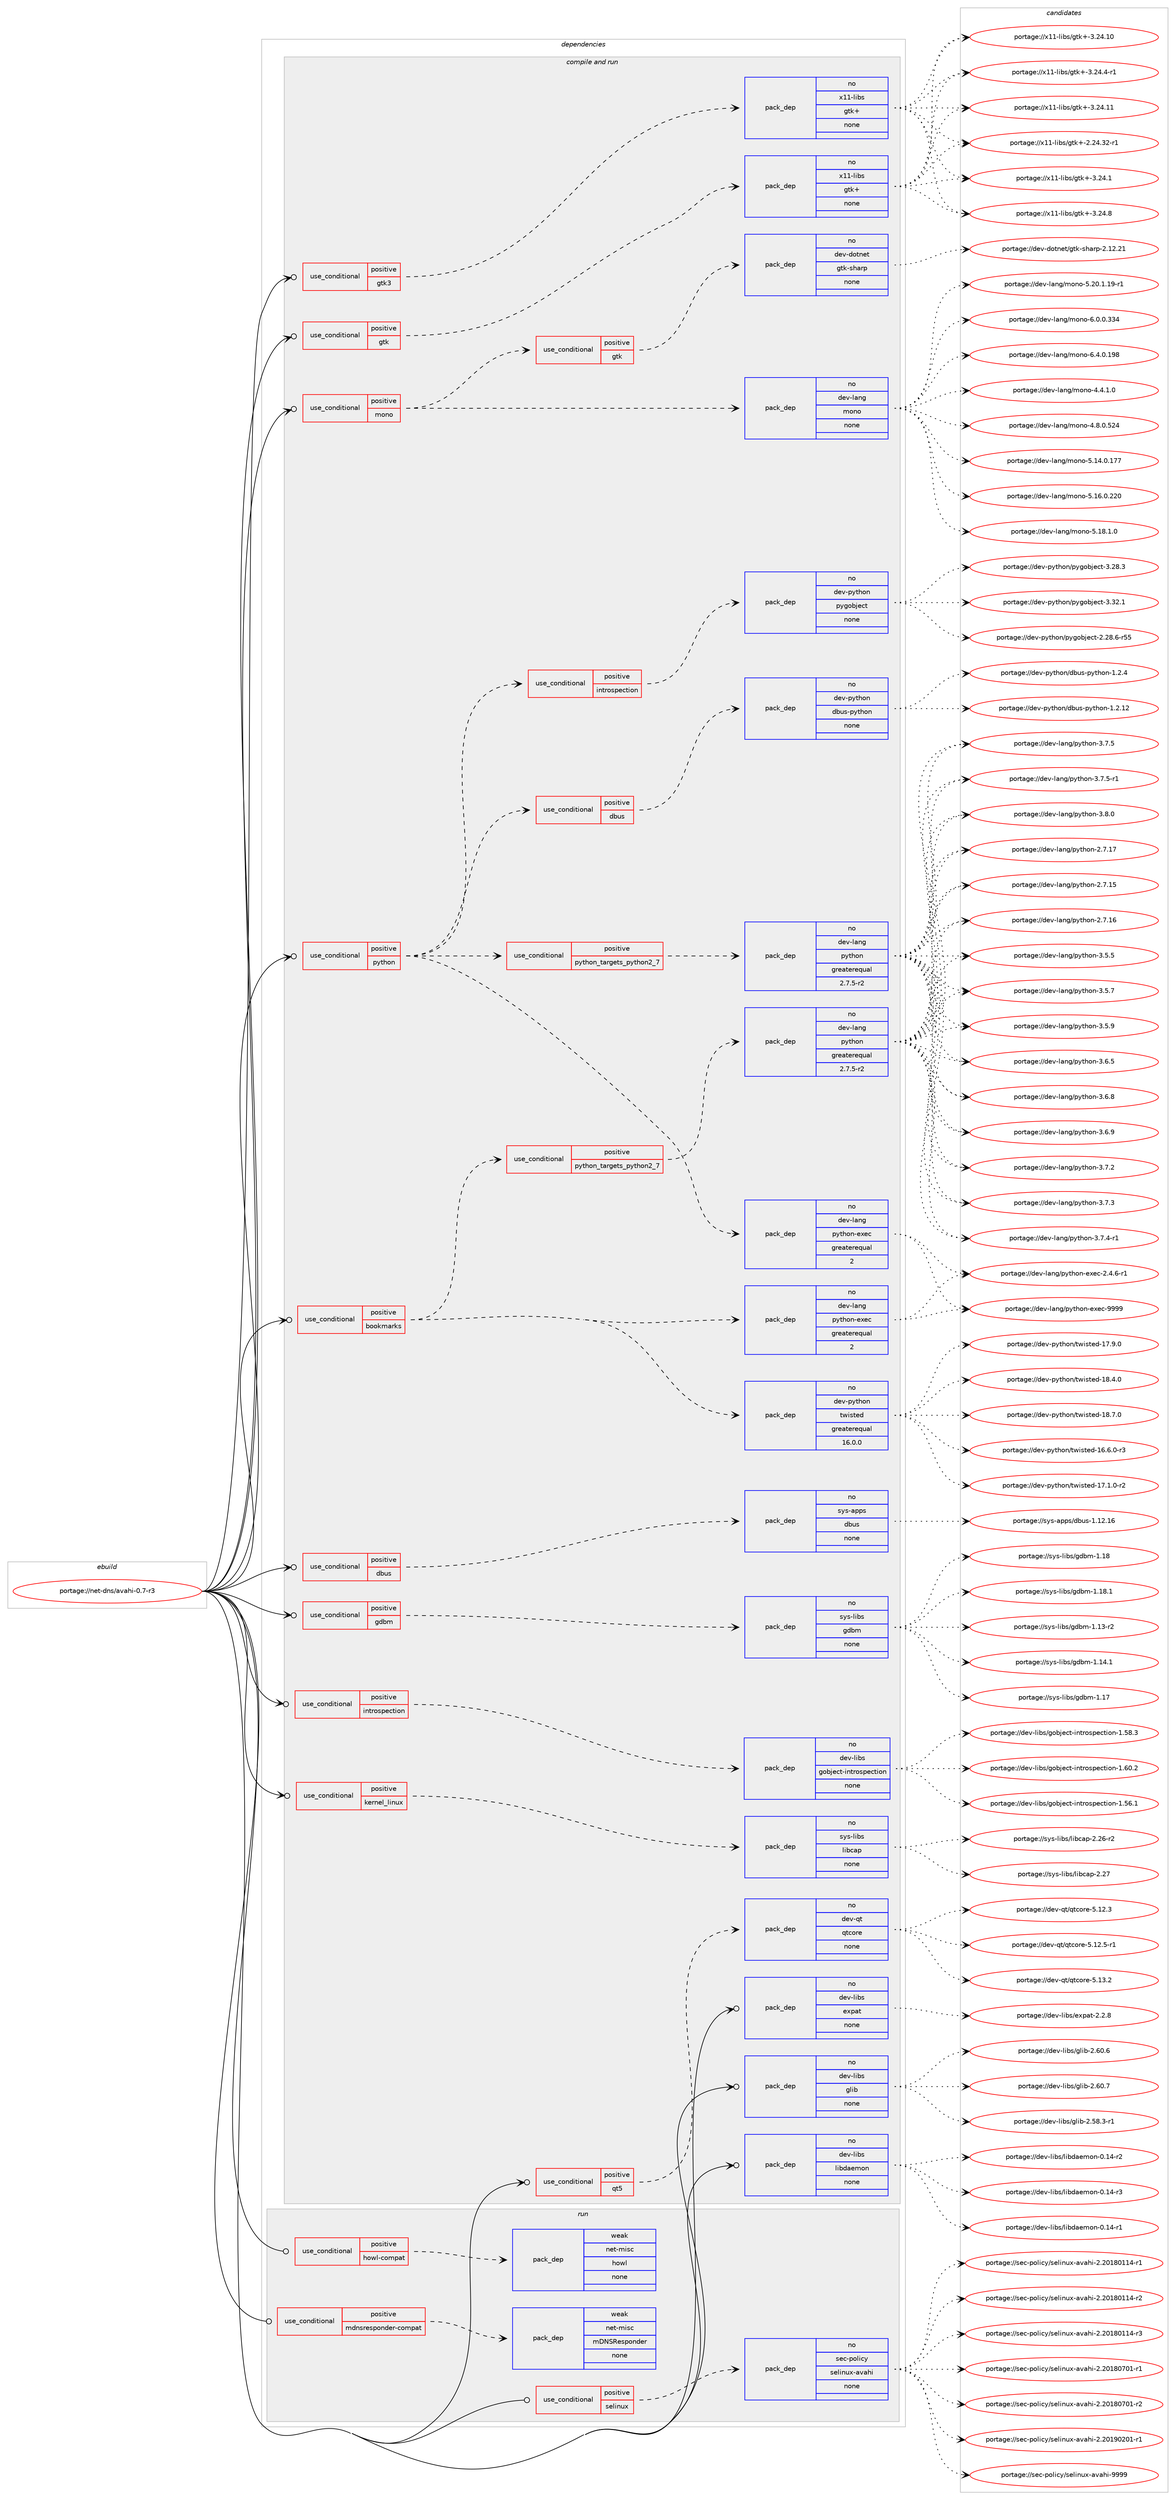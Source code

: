 digraph prolog {

# *************
# Graph options
# *************

newrank=true;
concentrate=true;
compound=true;
graph [rankdir=LR,fontname=Helvetica,fontsize=10,ranksep=1.5];#, ranksep=2.5, nodesep=0.2];
edge  [arrowhead=vee];
node  [fontname=Helvetica,fontsize=10];

# **********
# The ebuild
# **********

subgraph cluster_leftcol {
color=gray;
rank=same;
label=<<i>ebuild</i>>;
id [label="portage://net-dns/avahi-0.7-r3", color=red, width=4, href="../net-dns/avahi-0.7-r3.svg"];
}

# ****************
# The dependencies
# ****************

subgraph cluster_midcol {
color=gray;
label=<<i>dependencies</i>>;
subgraph cluster_compile {
fillcolor="#eeeeee";
style=filled;
label=<<i>compile</i>>;
}
subgraph cluster_compileandrun {
fillcolor="#eeeeee";
style=filled;
label=<<i>compile and run</i>>;
subgraph cond87524 {
dependency350586 [label=<<TABLE BORDER="0" CELLBORDER="1" CELLSPACING="0" CELLPADDING="4"><TR><TD ROWSPAN="3" CELLPADDING="10">use_conditional</TD></TR><TR><TD>positive</TD></TR><TR><TD>bookmarks</TD></TR></TABLE>>, shape=none, color=red];
subgraph cond87525 {
dependency350587 [label=<<TABLE BORDER="0" CELLBORDER="1" CELLSPACING="0" CELLPADDING="4"><TR><TD ROWSPAN="3" CELLPADDING="10">use_conditional</TD></TR><TR><TD>positive</TD></TR><TR><TD>python_targets_python2_7</TD></TR></TABLE>>, shape=none, color=red];
subgraph pack257273 {
dependency350588 [label=<<TABLE BORDER="0" CELLBORDER="1" CELLSPACING="0" CELLPADDING="4" WIDTH="220"><TR><TD ROWSPAN="6" CELLPADDING="30">pack_dep</TD></TR><TR><TD WIDTH="110">no</TD></TR><TR><TD>dev-lang</TD></TR><TR><TD>python</TD></TR><TR><TD>greaterequal</TD></TR><TR><TD>2.7.5-r2</TD></TR></TABLE>>, shape=none, color=blue];
}
dependency350587:e -> dependency350588:w [weight=20,style="dashed",arrowhead="vee"];
}
dependency350586:e -> dependency350587:w [weight=20,style="dashed",arrowhead="vee"];
subgraph pack257274 {
dependency350589 [label=<<TABLE BORDER="0" CELLBORDER="1" CELLSPACING="0" CELLPADDING="4" WIDTH="220"><TR><TD ROWSPAN="6" CELLPADDING="30">pack_dep</TD></TR><TR><TD WIDTH="110">no</TD></TR><TR><TD>dev-lang</TD></TR><TR><TD>python-exec</TD></TR><TR><TD>greaterequal</TD></TR><TR><TD>2</TD></TR></TABLE>>, shape=none, color=blue];
}
dependency350586:e -> dependency350589:w [weight=20,style="dashed",arrowhead="vee"];
subgraph pack257275 {
dependency350590 [label=<<TABLE BORDER="0" CELLBORDER="1" CELLSPACING="0" CELLPADDING="4" WIDTH="220"><TR><TD ROWSPAN="6" CELLPADDING="30">pack_dep</TD></TR><TR><TD WIDTH="110">no</TD></TR><TR><TD>dev-python</TD></TR><TR><TD>twisted</TD></TR><TR><TD>greaterequal</TD></TR><TR><TD>16.0.0</TD></TR></TABLE>>, shape=none, color=blue];
}
dependency350586:e -> dependency350590:w [weight=20,style="dashed",arrowhead="vee"];
}
id:e -> dependency350586:w [weight=20,style="solid",arrowhead="odotvee"];
subgraph cond87526 {
dependency350591 [label=<<TABLE BORDER="0" CELLBORDER="1" CELLSPACING="0" CELLPADDING="4"><TR><TD ROWSPAN="3" CELLPADDING="10">use_conditional</TD></TR><TR><TD>positive</TD></TR><TR><TD>dbus</TD></TR></TABLE>>, shape=none, color=red];
subgraph pack257276 {
dependency350592 [label=<<TABLE BORDER="0" CELLBORDER="1" CELLSPACING="0" CELLPADDING="4" WIDTH="220"><TR><TD ROWSPAN="6" CELLPADDING="30">pack_dep</TD></TR><TR><TD WIDTH="110">no</TD></TR><TR><TD>sys-apps</TD></TR><TR><TD>dbus</TD></TR><TR><TD>none</TD></TR><TR><TD></TD></TR></TABLE>>, shape=none, color=blue];
}
dependency350591:e -> dependency350592:w [weight=20,style="dashed",arrowhead="vee"];
}
id:e -> dependency350591:w [weight=20,style="solid",arrowhead="odotvee"];
subgraph cond87527 {
dependency350593 [label=<<TABLE BORDER="0" CELLBORDER="1" CELLSPACING="0" CELLPADDING="4"><TR><TD ROWSPAN="3" CELLPADDING="10">use_conditional</TD></TR><TR><TD>positive</TD></TR><TR><TD>gdbm</TD></TR></TABLE>>, shape=none, color=red];
subgraph pack257277 {
dependency350594 [label=<<TABLE BORDER="0" CELLBORDER="1" CELLSPACING="0" CELLPADDING="4" WIDTH="220"><TR><TD ROWSPAN="6" CELLPADDING="30">pack_dep</TD></TR><TR><TD WIDTH="110">no</TD></TR><TR><TD>sys-libs</TD></TR><TR><TD>gdbm</TD></TR><TR><TD>none</TD></TR><TR><TD></TD></TR></TABLE>>, shape=none, color=blue];
}
dependency350593:e -> dependency350594:w [weight=20,style="dashed",arrowhead="vee"];
}
id:e -> dependency350593:w [weight=20,style="solid",arrowhead="odotvee"];
subgraph cond87528 {
dependency350595 [label=<<TABLE BORDER="0" CELLBORDER="1" CELLSPACING="0" CELLPADDING="4"><TR><TD ROWSPAN="3" CELLPADDING="10">use_conditional</TD></TR><TR><TD>positive</TD></TR><TR><TD>gtk</TD></TR></TABLE>>, shape=none, color=red];
subgraph pack257278 {
dependency350596 [label=<<TABLE BORDER="0" CELLBORDER="1" CELLSPACING="0" CELLPADDING="4" WIDTH="220"><TR><TD ROWSPAN="6" CELLPADDING="30">pack_dep</TD></TR><TR><TD WIDTH="110">no</TD></TR><TR><TD>x11-libs</TD></TR><TR><TD>gtk+</TD></TR><TR><TD>none</TD></TR><TR><TD></TD></TR></TABLE>>, shape=none, color=blue];
}
dependency350595:e -> dependency350596:w [weight=20,style="dashed",arrowhead="vee"];
}
id:e -> dependency350595:w [weight=20,style="solid",arrowhead="odotvee"];
subgraph cond87529 {
dependency350597 [label=<<TABLE BORDER="0" CELLBORDER="1" CELLSPACING="0" CELLPADDING="4"><TR><TD ROWSPAN="3" CELLPADDING="10">use_conditional</TD></TR><TR><TD>positive</TD></TR><TR><TD>gtk3</TD></TR></TABLE>>, shape=none, color=red];
subgraph pack257279 {
dependency350598 [label=<<TABLE BORDER="0" CELLBORDER="1" CELLSPACING="0" CELLPADDING="4" WIDTH="220"><TR><TD ROWSPAN="6" CELLPADDING="30">pack_dep</TD></TR><TR><TD WIDTH="110">no</TD></TR><TR><TD>x11-libs</TD></TR><TR><TD>gtk+</TD></TR><TR><TD>none</TD></TR><TR><TD></TD></TR></TABLE>>, shape=none, color=blue];
}
dependency350597:e -> dependency350598:w [weight=20,style="dashed",arrowhead="vee"];
}
id:e -> dependency350597:w [weight=20,style="solid",arrowhead="odotvee"];
subgraph cond87530 {
dependency350599 [label=<<TABLE BORDER="0" CELLBORDER="1" CELLSPACING="0" CELLPADDING="4"><TR><TD ROWSPAN="3" CELLPADDING="10">use_conditional</TD></TR><TR><TD>positive</TD></TR><TR><TD>introspection</TD></TR></TABLE>>, shape=none, color=red];
subgraph pack257280 {
dependency350600 [label=<<TABLE BORDER="0" CELLBORDER="1" CELLSPACING="0" CELLPADDING="4" WIDTH="220"><TR><TD ROWSPAN="6" CELLPADDING="30">pack_dep</TD></TR><TR><TD WIDTH="110">no</TD></TR><TR><TD>dev-libs</TD></TR><TR><TD>gobject-introspection</TD></TR><TR><TD>none</TD></TR><TR><TD></TD></TR></TABLE>>, shape=none, color=blue];
}
dependency350599:e -> dependency350600:w [weight=20,style="dashed",arrowhead="vee"];
}
id:e -> dependency350599:w [weight=20,style="solid",arrowhead="odotvee"];
subgraph cond87531 {
dependency350601 [label=<<TABLE BORDER="0" CELLBORDER="1" CELLSPACING="0" CELLPADDING="4"><TR><TD ROWSPAN="3" CELLPADDING="10">use_conditional</TD></TR><TR><TD>positive</TD></TR><TR><TD>kernel_linux</TD></TR></TABLE>>, shape=none, color=red];
subgraph pack257281 {
dependency350602 [label=<<TABLE BORDER="0" CELLBORDER="1" CELLSPACING="0" CELLPADDING="4" WIDTH="220"><TR><TD ROWSPAN="6" CELLPADDING="30">pack_dep</TD></TR><TR><TD WIDTH="110">no</TD></TR><TR><TD>sys-libs</TD></TR><TR><TD>libcap</TD></TR><TR><TD>none</TD></TR><TR><TD></TD></TR></TABLE>>, shape=none, color=blue];
}
dependency350601:e -> dependency350602:w [weight=20,style="dashed",arrowhead="vee"];
}
id:e -> dependency350601:w [weight=20,style="solid",arrowhead="odotvee"];
subgraph cond87532 {
dependency350603 [label=<<TABLE BORDER="0" CELLBORDER="1" CELLSPACING="0" CELLPADDING="4"><TR><TD ROWSPAN="3" CELLPADDING="10">use_conditional</TD></TR><TR><TD>positive</TD></TR><TR><TD>mono</TD></TR></TABLE>>, shape=none, color=red];
subgraph pack257282 {
dependency350604 [label=<<TABLE BORDER="0" CELLBORDER="1" CELLSPACING="0" CELLPADDING="4" WIDTH="220"><TR><TD ROWSPAN="6" CELLPADDING="30">pack_dep</TD></TR><TR><TD WIDTH="110">no</TD></TR><TR><TD>dev-lang</TD></TR><TR><TD>mono</TD></TR><TR><TD>none</TD></TR><TR><TD></TD></TR></TABLE>>, shape=none, color=blue];
}
dependency350603:e -> dependency350604:w [weight=20,style="dashed",arrowhead="vee"];
subgraph cond87533 {
dependency350605 [label=<<TABLE BORDER="0" CELLBORDER="1" CELLSPACING="0" CELLPADDING="4"><TR><TD ROWSPAN="3" CELLPADDING="10">use_conditional</TD></TR><TR><TD>positive</TD></TR><TR><TD>gtk</TD></TR></TABLE>>, shape=none, color=red];
subgraph pack257283 {
dependency350606 [label=<<TABLE BORDER="0" CELLBORDER="1" CELLSPACING="0" CELLPADDING="4" WIDTH="220"><TR><TD ROWSPAN="6" CELLPADDING="30">pack_dep</TD></TR><TR><TD WIDTH="110">no</TD></TR><TR><TD>dev-dotnet</TD></TR><TR><TD>gtk-sharp</TD></TR><TR><TD>none</TD></TR><TR><TD></TD></TR></TABLE>>, shape=none, color=blue];
}
dependency350605:e -> dependency350606:w [weight=20,style="dashed",arrowhead="vee"];
}
dependency350603:e -> dependency350605:w [weight=20,style="dashed",arrowhead="vee"];
}
id:e -> dependency350603:w [weight=20,style="solid",arrowhead="odotvee"];
subgraph cond87534 {
dependency350607 [label=<<TABLE BORDER="0" CELLBORDER="1" CELLSPACING="0" CELLPADDING="4"><TR><TD ROWSPAN="3" CELLPADDING="10">use_conditional</TD></TR><TR><TD>positive</TD></TR><TR><TD>python</TD></TR></TABLE>>, shape=none, color=red];
subgraph cond87535 {
dependency350608 [label=<<TABLE BORDER="0" CELLBORDER="1" CELLSPACING="0" CELLPADDING="4"><TR><TD ROWSPAN="3" CELLPADDING="10">use_conditional</TD></TR><TR><TD>positive</TD></TR><TR><TD>python_targets_python2_7</TD></TR></TABLE>>, shape=none, color=red];
subgraph pack257284 {
dependency350609 [label=<<TABLE BORDER="0" CELLBORDER="1" CELLSPACING="0" CELLPADDING="4" WIDTH="220"><TR><TD ROWSPAN="6" CELLPADDING="30">pack_dep</TD></TR><TR><TD WIDTH="110">no</TD></TR><TR><TD>dev-lang</TD></TR><TR><TD>python</TD></TR><TR><TD>greaterequal</TD></TR><TR><TD>2.7.5-r2</TD></TR></TABLE>>, shape=none, color=blue];
}
dependency350608:e -> dependency350609:w [weight=20,style="dashed",arrowhead="vee"];
}
dependency350607:e -> dependency350608:w [weight=20,style="dashed",arrowhead="vee"];
subgraph pack257285 {
dependency350610 [label=<<TABLE BORDER="0" CELLBORDER="1" CELLSPACING="0" CELLPADDING="4" WIDTH="220"><TR><TD ROWSPAN="6" CELLPADDING="30">pack_dep</TD></TR><TR><TD WIDTH="110">no</TD></TR><TR><TD>dev-lang</TD></TR><TR><TD>python-exec</TD></TR><TR><TD>greaterequal</TD></TR><TR><TD>2</TD></TR></TABLE>>, shape=none, color=blue];
}
dependency350607:e -> dependency350610:w [weight=20,style="dashed",arrowhead="vee"];
subgraph cond87536 {
dependency350611 [label=<<TABLE BORDER="0" CELLBORDER="1" CELLSPACING="0" CELLPADDING="4"><TR><TD ROWSPAN="3" CELLPADDING="10">use_conditional</TD></TR><TR><TD>positive</TD></TR><TR><TD>dbus</TD></TR></TABLE>>, shape=none, color=red];
subgraph pack257286 {
dependency350612 [label=<<TABLE BORDER="0" CELLBORDER="1" CELLSPACING="0" CELLPADDING="4" WIDTH="220"><TR><TD ROWSPAN="6" CELLPADDING="30">pack_dep</TD></TR><TR><TD WIDTH="110">no</TD></TR><TR><TD>dev-python</TD></TR><TR><TD>dbus-python</TD></TR><TR><TD>none</TD></TR><TR><TD></TD></TR></TABLE>>, shape=none, color=blue];
}
dependency350611:e -> dependency350612:w [weight=20,style="dashed",arrowhead="vee"];
}
dependency350607:e -> dependency350611:w [weight=20,style="dashed",arrowhead="vee"];
subgraph cond87537 {
dependency350613 [label=<<TABLE BORDER="0" CELLBORDER="1" CELLSPACING="0" CELLPADDING="4"><TR><TD ROWSPAN="3" CELLPADDING="10">use_conditional</TD></TR><TR><TD>positive</TD></TR><TR><TD>introspection</TD></TR></TABLE>>, shape=none, color=red];
subgraph pack257287 {
dependency350614 [label=<<TABLE BORDER="0" CELLBORDER="1" CELLSPACING="0" CELLPADDING="4" WIDTH="220"><TR><TD ROWSPAN="6" CELLPADDING="30">pack_dep</TD></TR><TR><TD WIDTH="110">no</TD></TR><TR><TD>dev-python</TD></TR><TR><TD>pygobject</TD></TR><TR><TD>none</TD></TR><TR><TD></TD></TR></TABLE>>, shape=none, color=blue];
}
dependency350613:e -> dependency350614:w [weight=20,style="dashed",arrowhead="vee"];
}
dependency350607:e -> dependency350613:w [weight=20,style="dashed",arrowhead="vee"];
}
id:e -> dependency350607:w [weight=20,style="solid",arrowhead="odotvee"];
subgraph cond87538 {
dependency350615 [label=<<TABLE BORDER="0" CELLBORDER="1" CELLSPACING="0" CELLPADDING="4"><TR><TD ROWSPAN="3" CELLPADDING="10">use_conditional</TD></TR><TR><TD>positive</TD></TR><TR><TD>qt5</TD></TR></TABLE>>, shape=none, color=red];
subgraph pack257288 {
dependency350616 [label=<<TABLE BORDER="0" CELLBORDER="1" CELLSPACING="0" CELLPADDING="4" WIDTH="220"><TR><TD ROWSPAN="6" CELLPADDING="30">pack_dep</TD></TR><TR><TD WIDTH="110">no</TD></TR><TR><TD>dev-qt</TD></TR><TR><TD>qtcore</TD></TR><TR><TD>none</TD></TR><TR><TD></TD></TR></TABLE>>, shape=none, color=blue];
}
dependency350615:e -> dependency350616:w [weight=20,style="dashed",arrowhead="vee"];
}
id:e -> dependency350615:w [weight=20,style="solid",arrowhead="odotvee"];
subgraph pack257289 {
dependency350617 [label=<<TABLE BORDER="0" CELLBORDER="1" CELLSPACING="0" CELLPADDING="4" WIDTH="220"><TR><TD ROWSPAN="6" CELLPADDING="30">pack_dep</TD></TR><TR><TD WIDTH="110">no</TD></TR><TR><TD>dev-libs</TD></TR><TR><TD>expat</TD></TR><TR><TD>none</TD></TR><TR><TD></TD></TR></TABLE>>, shape=none, color=blue];
}
id:e -> dependency350617:w [weight=20,style="solid",arrowhead="odotvee"];
subgraph pack257290 {
dependency350618 [label=<<TABLE BORDER="0" CELLBORDER="1" CELLSPACING="0" CELLPADDING="4" WIDTH="220"><TR><TD ROWSPAN="6" CELLPADDING="30">pack_dep</TD></TR><TR><TD WIDTH="110">no</TD></TR><TR><TD>dev-libs</TD></TR><TR><TD>glib</TD></TR><TR><TD>none</TD></TR><TR><TD></TD></TR></TABLE>>, shape=none, color=blue];
}
id:e -> dependency350618:w [weight=20,style="solid",arrowhead="odotvee"];
subgraph pack257291 {
dependency350619 [label=<<TABLE BORDER="0" CELLBORDER="1" CELLSPACING="0" CELLPADDING="4" WIDTH="220"><TR><TD ROWSPAN="6" CELLPADDING="30">pack_dep</TD></TR><TR><TD WIDTH="110">no</TD></TR><TR><TD>dev-libs</TD></TR><TR><TD>libdaemon</TD></TR><TR><TD>none</TD></TR><TR><TD></TD></TR></TABLE>>, shape=none, color=blue];
}
id:e -> dependency350619:w [weight=20,style="solid",arrowhead="odotvee"];
}
subgraph cluster_run {
fillcolor="#eeeeee";
style=filled;
label=<<i>run</i>>;
subgraph cond87539 {
dependency350620 [label=<<TABLE BORDER="0" CELLBORDER="1" CELLSPACING="0" CELLPADDING="4"><TR><TD ROWSPAN="3" CELLPADDING="10">use_conditional</TD></TR><TR><TD>positive</TD></TR><TR><TD>howl-compat</TD></TR></TABLE>>, shape=none, color=red];
subgraph pack257292 {
dependency350621 [label=<<TABLE BORDER="0" CELLBORDER="1" CELLSPACING="0" CELLPADDING="4" WIDTH="220"><TR><TD ROWSPAN="6" CELLPADDING="30">pack_dep</TD></TR><TR><TD WIDTH="110">weak</TD></TR><TR><TD>net-misc</TD></TR><TR><TD>howl</TD></TR><TR><TD>none</TD></TR><TR><TD></TD></TR></TABLE>>, shape=none, color=blue];
}
dependency350620:e -> dependency350621:w [weight=20,style="dashed",arrowhead="vee"];
}
id:e -> dependency350620:w [weight=20,style="solid",arrowhead="odot"];
subgraph cond87540 {
dependency350622 [label=<<TABLE BORDER="0" CELLBORDER="1" CELLSPACING="0" CELLPADDING="4"><TR><TD ROWSPAN="3" CELLPADDING="10">use_conditional</TD></TR><TR><TD>positive</TD></TR><TR><TD>mdnsresponder-compat</TD></TR></TABLE>>, shape=none, color=red];
subgraph pack257293 {
dependency350623 [label=<<TABLE BORDER="0" CELLBORDER="1" CELLSPACING="0" CELLPADDING="4" WIDTH="220"><TR><TD ROWSPAN="6" CELLPADDING="30">pack_dep</TD></TR><TR><TD WIDTH="110">weak</TD></TR><TR><TD>net-misc</TD></TR><TR><TD>mDNSResponder</TD></TR><TR><TD>none</TD></TR><TR><TD></TD></TR></TABLE>>, shape=none, color=blue];
}
dependency350622:e -> dependency350623:w [weight=20,style="dashed",arrowhead="vee"];
}
id:e -> dependency350622:w [weight=20,style="solid",arrowhead="odot"];
subgraph cond87541 {
dependency350624 [label=<<TABLE BORDER="0" CELLBORDER="1" CELLSPACING="0" CELLPADDING="4"><TR><TD ROWSPAN="3" CELLPADDING="10">use_conditional</TD></TR><TR><TD>positive</TD></TR><TR><TD>selinux</TD></TR></TABLE>>, shape=none, color=red];
subgraph pack257294 {
dependency350625 [label=<<TABLE BORDER="0" CELLBORDER="1" CELLSPACING="0" CELLPADDING="4" WIDTH="220"><TR><TD ROWSPAN="6" CELLPADDING="30">pack_dep</TD></TR><TR><TD WIDTH="110">no</TD></TR><TR><TD>sec-policy</TD></TR><TR><TD>selinux-avahi</TD></TR><TR><TD>none</TD></TR><TR><TD></TD></TR></TABLE>>, shape=none, color=blue];
}
dependency350624:e -> dependency350625:w [weight=20,style="dashed",arrowhead="vee"];
}
id:e -> dependency350624:w [weight=20,style="solid",arrowhead="odot"];
}
}

# **************
# The candidates
# **************

subgraph cluster_choices {
rank=same;
color=gray;
label=<<i>candidates</i>>;

subgraph choice257273 {
color=black;
nodesep=1;
choiceportage10010111845108971101034711212111610411111045504655464953 [label="portage://dev-lang/python-2.7.15", color=red, width=4,href="../dev-lang/python-2.7.15.svg"];
choiceportage10010111845108971101034711212111610411111045504655464954 [label="portage://dev-lang/python-2.7.16", color=red, width=4,href="../dev-lang/python-2.7.16.svg"];
choiceportage10010111845108971101034711212111610411111045504655464955 [label="portage://dev-lang/python-2.7.17", color=red, width=4,href="../dev-lang/python-2.7.17.svg"];
choiceportage100101118451089711010347112121116104111110455146534653 [label="portage://dev-lang/python-3.5.5", color=red, width=4,href="../dev-lang/python-3.5.5.svg"];
choiceportage100101118451089711010347112121116104111110455146534655 [label="portage://dev-lang/python-3.5.7", color=red, width=4,href="../dev-lang/python-3.5.7.svg"];
choiceportage100101118451089711010347112121116104111110455146534657 [label="portage://dev-lang/python-3.5.9", color=red, width=4,href="../dev-lang/python-3.5.9.svg"];
choiceportage100101118451089711010347112121116104111110455146544653 [label="portage://dev-lang/python-3.6.5", color=red, width=4,href="../dev-lang/python-3.6.5.svg"];
choiceportage100101118451089711010347112121116104111110455146544656 [label="portage://dev-lang/python-3.6.8", color=red, width=4,href="../dev-lang/python-3.6.8.svg"];
choiceportage100101118451089711010347112121116104111110455146544657 [label="portage://dev-lang/python-3.6.9", color=red, width=4,href="../dev-lang/python-3.6.9.svg"];
choiceportage100101118451089711010347112121116104111110455146554650 [label="portage://dev-lang/python-3.7.2", color=red, width=4,href="../dev-lang/python-3.7.2.svg"];
choiceportage100101118451089711010347112121116104111110455146554651 [label="portage://dev-lang/python-3.7.3", color=red, width=4,href="../dev-lang/python-3.7.3.svg"];
choiceportage1001011184510897110103471121211161041111104551465546524511449 [label="portage://dev-lang/python-3.7.4-r1", color=red, width=4,href="../dev-lang/python-3.7.4-r1.svg"];
choiceportage100101118451089711010347112121116104111110455146554653 [label="portage://dev-lang/python-3.7.5", color=red, width=4,href="../dev-lang/python-3.7.5.svg"];
choiceportage1001011184510897110103471121211161041111104551465546534511449 [label="portage://dev-lang/python-3.7.5-r1", color=red, width=4,href="../dev-lang/python-3.7.5-r1.svg"];
choiceportage100101118451089711010347112121116104111110455146564648 [label="portage://dev-lang/python-3.8.0", color=red, width=4,href="../dev-lang/python-3.8.0.svg"];
dependency350588:e -> choiceportage10010111845108971101034711212111610411111045504655464953:w [style=dotted,weight="100"];
dependency350588:e -> choiceportage10010111845108971101034711212111610411111045504655464954:w [style=dotted,weight="100"];
dependency350588:e -> choiceportage10010111845108971101034711212111610411111045504655464955:w [style=dotted,weight="100"];
dependency350588:e -> choiceportage100101118451089711010347112121116104111110455146534653:w [style=dotted,weight="100"];
dependency350588:e -> choiceportage100101118451089711010347112121116104111110455146534655:w [style=dotted,weight="100"];
dependency350588:e -> choiceportage100101118451089711010347112121116104111110455146534657:w [style=dotted,weight="100"];
dependency350588:e -> choiceportage100101118451089711010347112121116104111110455146544653:w [style=dotted,weight="100"];
dependency350588:e -> choiceportage100101118451089711010347112121116104111110455146544656:w [style=dotted,weight="100"];
dependency350588:e -> choiceportage100101118451089711010347112121116104111110455146544657:w [style=dotted,weight="100"];
dependency350588:e -> choiceportage100101118451089711010347112121116104111110455146554650:w [style=dotted,weight="100"];
dependency350588:e -> choiceportage100101118451089711010347112121116104111110455146554651:w [style=dotted,weight="100"];
dependency350588:e -> choiceportage1001011184510897110103471121211161041111104551465546524511449:w [style=dotted,weight="100"];
dependency350588:e -> choiceportage100101118451089711010347112121116104111110455146554653:w [style=dotted,weight="100"];
dependency350588:e -> choiceportage1001011184510897110103471121211161041111104551465546534511449:w [style=dotted,weight="100"];
dependency350588:e -> choiceportage100101118451089711010347112121116104111110455146564648:w [style=dotted,weight="100"];
}
subgraph choice257274 {
color=black;
nodesep=1;
choiceportage10010111845108971101034711212111610411111045101120101994550465246544511449 [label="portage://dev-lang/python-exec-2.4.6-r1", color=red, width=4,href="../dev-lang/python-exec-2.4.6-r1.svg"];
choiceportage10010111845108971101034711212111610411111045101120101994557575757 [label="portage://dev-lang/python-exec-9999", color=red, width=4,href="../dev-lang/python-exec-9999.svg"];
dependency350589:e -> choiceportage10010111845108971101034711212111610411111045101120101994550465246544511449:w [style=dotted,weight="100"];
dependency350589:e -> choiceportage10010111845108971101034711212111610411111045101120101994557575757:w [style=dotted,weight="100"];
}
subgraph choice257275 {
color=black;
nodesep=1;
choiceportage1001011184511212111610411111047116119105115116101100454954465446484511451 [label="portage://dev-python/twisted-16.6.0-r3", color=red, width=4,href="../dev-python/twisted-16.6.0-r3.svg"];
choiceportage1001011184511212111610411111047116119105115116101100454955464946484511450 [label="portage://dev-python/twisted-17.1.0-r2", color=red, width=4,href="../dev-python/twisted-17.1.0-r2.svg"];
choiceportage100101118451121211161041111104711611910511511610110045495546574648 [label="portage://dev-python/twisted-17.9.0", color=red, width=4,href="../dev-python/twisted-17.9.0.svg"];
choiceportage100101118451121211161041111104711611910511511610110045495646524648 [label="portage://dev-python/twisted-18.4.0", color=red, width=4,href="../dev-python/twisted-18.4.0.svg"];
choiceportage100101118451121211161041111104711611910511511610110045495646554648 [label="portage://dev-python/twisted-18.7.0", color=red, width=4,href="../dev-python/twisted-18.7.0.svg"];
dependency350590:e -> choiceportage1001011184511212111610411111047116119105115116101100454954465446484511451:w [style=dotted,weight="100"];
dependency350590:e -> choiceportage1001011184511212111610411111047116119105115116101100454955464946484511450:w [style=dotted,weight="100"];
dependency350590:e -> choiceportage100101118451121211161041111104711611910511511610110045495546574648:w [style=dotted,weight="100"];
dependency350590:e -> choiceportage100101118451121211161041111104711611910511511610110045495646524648:w [style=dotted,weight="100"];
dependency350590:e -> choiceportage100101118451121211161041111104711611910511511610110045495646554648:w [style=dotted,weight="100"];
}
subgraph choice257276 {
color=black;
nodesep=1;
choiceportage115121115459711211211547100981171154549464950464954 [label="portage://sys-apps/dbus-1.12.16", color=red, width=4,href="../sys-apps/dbus-1.12.16.svg"];
dependency350592:e -> choiceportage115121115459711211211547100981171154549464950464954:w [style=dotted,weight="100"];
}
subgraph choice257277 {
color=black;
nodesep=1;
choiceportage1151211154510810598115471031009810945494649514511450 [label="portage://sys-libs/gdbm-1.13-r2", color=red, width=4,href="../sys-libs/gdbm-1.13-r2.svg"];
choiceportage1151211154510810598115471031009810945494649524649 [label="portage://sys-libs/gdbm-1.14.1", color=red, width=4,href="../sys-libs/gdbm-1.14.1.svg"];
choiceportage115121115451081059811547103100981094549464955 [label="portage://sys-libs/gdbm-1.17", color=red, width=4,href="../sys-libs/gdbm-1.17.svg"];
choiceportage115121115451081059811547103100981094549464956 [label="portage://sys-libs/gdbm-1.18", color=red, width=4,href="../sys-libs/gdbm-1.18.svg"];
choiceportage1151211154510810598115471031009810945494649564649 [label="portage://sys-libs/gdbm-1.18.1", color=red, width=4,href="../sys-libs/gdbm-1.18.1.svg"];
dependency350594:e -> choiceportage1151211154510810598115471031009810945494649514511450:w [style=dotted,weight="100"];
dependency350594:e -> choiceportage1151211154510810598115471031009810945494649524649:w [style=dotted,weight="100"];
dependency350594:e -> choiceportage115121115451081059811547103100981094549464955:w [style=dotted,weight="100"];
dependency350594:e -> choiceportage115121115451081059811547103100981094549464956:w [style=dotted,weight="100"];
dependency350594:e -> choiceportage1151211154510810598115471031009810945494649564649:w [style=dotted,weight="100"];
}
subgraph choice257278 {
color=black;
nodesep=1;
choiceportage12049494510810598115471031161074345504650524651504511449 [label="portage://x11-libs/gtk+-2.24.32-r1", color=red, width=4,href="../x11-libs/gtk+-2.24.32-r1.svg"];
choiceportage12049494510810598115471031161074345514650524649 [label="portage://x11-libs/gtk+-3.24.1", color=red, width=4,href="../x11-libs/gtk+-3.24.1.svg"];
choiceportage1204949451081059811547103116107434551465052464948 [label="portage://x11-libs/gtk+-3.24.10", color=red, width=4,href="../x11-libs/gtk+-3.24.10.svg"];
choiceportage1204949451081059811547103116107434551465052464949 [label="portage://x11-libs/gtk+-3.24.11", color=red, width=4,href="../x11-libs/gtk+-3.24.11.svg"];
choiceportage120494945108105981154710311610743455146505246524511449 [label="portage://x11-libs/gtk+-3.24.4-r1", color=red, width=4,href="../x11-libs/gtk+-3.24.4-r1.svg"];
choiceportage12049494510810598115471031161074345514650524656 [label="portage://x11-libs/gtk+-3.24.8", color=red, width=4,href="../x11-libs/gtk+-3.24.8.svg"];
dependency350596:e -> choiceportage12049494510810598115471031161074345504650524651504511449:w [style=dotted,weight="100"];
dependency350596:e -> choiceportage12049494510810598115471031161074345514650524649:w [style=dotted,weight="100"];
dependency350596:e -> choiceportage1204949451081059811547103116107434551465052464948:w [style=dotted,weight="100"];
dependency350596:e -> choiceportage1204949451081059811547103116107434551465052464949:w [style=dotted,weight="100"];
dependency350596:e -> choiceportage120494945108105981154710311610743455146505246524511449:w [style=dotted,weight="100"];
dependency350596:e -> choiceportage12049494510810598115471031161074345514650524656:w [style=dotted,weight="100"];
}
subgraph choice257279 {
color=black;
nodesep=1;
choiceportage12049494510810598115471031161074345504650524651504511449 [label="portage://x11-libs/gtk+-2.24.32-r1", color=red, width=4,href="../x11-libs/gtk+-2.24.32-r1.svg"];
choiceportage12049494510810598115471031161074345514650524649 [label="portage://x11-libs/gtk+-3.24.1", color=red, width=4,href="../x11-libs/gtk+-3.24.1.svg"];
choiceportage1204949451081059811547103116107434551465052464948 [label="portage://x11-libs/gtk+-3.24.10", color=red, width=4,href="../x11-libs/gtk+-3.24.10.svg"];
choiceportage1204949451081059811547103116107434551465052464949 [label="portage://x11-libs/gtk+-3.24.11", color=red, width=4,href="../x11-libs/gtk+-3.24.11.svg"];
choiceportage120494945108105981154710311610743455146505246524511449 [label="portage://x11-libs/gtk+-3.24.4-r1", color=red, width=4,href="../x11-libs/gtk+-3.24.4-r1.svg"];
choiceportage12049494510810598115471031161074345514650524656 [label="portage://x11-libs/gtk+-3.24.8", color=red, width=4,href="../x11-libs/gtk+-3.24.8.svg"];
dependency350598:e -> choiceportage12049494510810598115471031161074345504650524651504511449:w [style=dotted,weight="100"];
dependency350598:e -> choiceportage12049494510810598115471031161074345514650524649:w [style=dotted,weight="100"];
dependency350598:e -> choiceportage1204949451081059811547103116107434551465052464948:w [style=dotted,weight="100"];
dependency350598:e -> choiceportage1204949451081059811547103116107434551465052464949:w [style=dotted,weight="100"];
dependency350598:e -> choiceportage120494945108105981154710311610743455146505246524511449:w [style=dotted,weight="100"];
dependency350598:e -> choiceportage12049494510810598115471031161074345514650524656:w [style=dotted,weight="100"];
}
subgraph choice257280 {
color=black;
nodesep=1;
choiceportage1001011184510810598115471031119810610199116451051101161141111151121019911610511111045494653544649 [label="portage://dev-libs/gobject-introspection-1.56.1", color=red, width=4,href="../dev-libs/gobject-introspection-1.56.1.svg"];
choiceportage1001011184510810598115471031119810610199116451051101161141111151121019911610511111045494653564651 [label="portage://dev-libs/gobject-introspection-1.58.3", color=red, width=4,href="../dev-libs/gobject-introspection-1.58.3.svg"];
choiceportage1001011184510810598115471031119810610199116451051101161141111151121019911610511111045494654484650 [label="portage://dev-libs/gobject-introspection-1.60.2", color=red, width=4,href="../dev-libs/gobject-introspection-1.60.2.svg"];
dependency350600:e -> choiceportage1001011184510810598115471031119810610199116451051101161141111151121019911610511111045494653544649:w [style=dotted,weight="100"];
dependency350600:e -> choiceportage1001011184510810598115471031119810610199116451051101161141111151121019911610511111045494653564651:w [style=dotted,weight="100"];
dependency350600:e -> choiceportage1001011184510810598115471031119810610199116451051101161141111151121019911610511111045494654484650:w [style=dotted,weight="100"];
}
subgraph choice257281 {
color=black;
nodesep=1;
choiceportage11512111545108105981154710810598999711245504650544511450 [label="portage://sys-libs/libcap-2.26-r2", color=red, width=4,href="../sys-libs/libcap-2.26-r2.svg"];
choiceportage1151211154510810598115471081059899971124550465055 [label="portage://sys-libs/libcap-2.27", color=red, width=4,href="../sys-libs/libcap-2.27.svg"];
dependency350602:e -> choiceportage11512111545108105981154710810598999711245504650544511450:w [style=dotted,weight="100"];
dependency350602:e -> choiceportage1151211154510810598115471081059899971124550465055:w [style=dotted,weight="100"];
}
subgraph choice257282 {
color=black;
nodesep=1;
choiceportage1001011184510897110103471091111101114552465246494648 [label="portage://dev-lang/mono-4.4.1.0", color=red, width=4,href="../dev-lang/mono-4.4.1.0.svg"];
choiceportage10010111845108971101034710911111011145524656464846535052 [label="portage://dev-lang/mono-4.8.0.524", color=red, width=4,href="../dev-lang/mono-4.8.0.524.svg"];
choiceportage1001011184510897110103471091111101114553464952464846495555 [label="portage://dev-lang/mono-5.14.0.177", color=red, width=4,href="../dev-lang/mono-5.14.0.177.svg"];
choiceportage1001011184510897110103471091111101114553464954464846505048 [label="portage://dev-lang/mono-5.16.0.220", color=red, width=4,href="../dev-lang/mono-5.16.0.220.svg"];
choiceportage100101118451089711010347109111110111455346495646494648 [label="portage://dev-lang/mono-5.18.1.0", color=red, width=4,href="../dev-lang/mono-5.18.1.0.svg"];
choiceportage100101118451089711010347109111110111455346504846494649574511449 [label="portage://dev-lang/mono-5.20.1.19-r1", color=red, width=4,href="../dev-lang/mono-5.20.1.19-r1.svg"];
choiceportage10010111845108971101034710911111011145544648464846515152 [label="portage://dev-lang/mono-6.0.0.334", color=red, width=4,href="../dev-lang/mono-6.0.0.334.svg"];
choiceportage10010111845108971101034710911111011145544652464846495756 [label="portage://dev-lang/mono-6.4.0.198", color=red, width=4,href="../dev-lang/mono-6.4.0.198.svg"];
dependency350604:e -> choiceportage1001011184510897110103471091111101114552465246494648:w [style=dotted,weight="100"];
dependency350604:e -> choiceportage10010111845108971101034710911111011145524656464846535052:w [style=dotted,weight="100"];
dependency350604:e -> choiceportage1001011184510897110103471091111101114553464952464846495555:w [style=dotted,weight="100"];
dependency350604:e -> choiceportage1001011184510897110103471091111101114553464954464846505048:w [style=dotted,weight="100"];
dependency350604:e -> choiceportage100101118451089711010347109111110111455346495646494648:w [style=dotted,weight="100"];
dependency350604:e -> choiceportage100101118451089711010347109111110111455346504846494649574511449:w [style=dotted,weight="100"];
dependency350604:e -> choiceportage10010111845108971101034710911111011145544648464846515152:w [style=dotted,weight="100"];
dependency350604:e -> choiceportage10010111845108971101034710911111011145544652464846495756:w [style=dotted,weight="100"];
}
subgraph choice257283 {
color=black;
nodesep=1;
choiceportage100101118451001111161101011164710311610745115104971141124550464950465049 [label="portage://dev-dotnet/gtk-sharp-2.12.21", color=red, width=4,href="../dev-dotnet/gtk-sharp-2.12.21.svg"];
dependency350606:e -> choiceportage100101118451001111161101011164710311610745115104971141124550464950465049:w [style=dotted,weight="100"];
}
subgraph choice257284 {
color=black;
nodesep=1;
choiceportage10010111845108971101034711212111610411111045504655464953 [label="portage://dev-lang/python-2.7.15", color=red, width=4,href="../dev-lang/python-2.7.15.svg"];
choiceportage10010111845108971101034711212111610411111045504655464954 [label="portage://dev-lang/python-2.7.16", color=red, width=4,href="../dev-lang/python-2.7.16.svg"];
choiceportage10010111845108971101034711212111610411111045504655464955 [label="portage://dev-lang/python-2.7.17", color=red, width=4,href="../dev-lang/python-2.7.17.svg"];
choiceportage100101118451089711010347112121116104111110455146534653 [label="portage://dev-lang/python-3.5.5", color=red, width=4,href="../dev-lang/python-3.5.5.svg"];
choiceportage100101118451089711010347112121116104111110455146534655 [label="portage://dev-lang/python-3.5.7", color=red, width=4,href="../dev-lang/python-3.5.7.svg"];
choiceportage100101118451089711010347112121116104111110455146534657 [label="portage://dev-lang/python-3.5.9", color=red, width=4,href="../dev-lang/python-3.5.9.svg"];
choiceportage100101118451089711010347112121116104111110455146544653 [label="portage://dev-lang/python-3.6.5", color=red, width=4,href="../dev-lang/python-3.6.5.svg"];
choiceportage100101118451089711010347112121116104111110455146544656 [label="portage://dev-lang/python-3.6.8", color=red, width=4,href="../dev-lang/python-3.6.8.svg"];
choiceportage100101118451089711010347112121116104111110455146544657 [label="portage://dev-lang/python-3.6.9", color=red, width=4,href="../dev-lang/python-3.6.9.svg"];
choiceportage100101118451089711010347112121116104111110455146554650 [label="portage://dev-lang/python-3.7.2", color=red, width=4,href="../dev-lang/python-3.7.2.svg"];
choiceportage100101118451089711010347112121116104111110455146554651 [label="portage://dev-lang/python-3.7.3", color=red, width=4,href="../dev-lang/python-3.7.3.svg"];
choiceportage1001011184510897110103471121211161041111104551465546524511449 [label="portage://dev-lang/python-3.7.4-r1", color=red, width=4,href="../dev-lang/python-3.7.4-r1.svg"];
choiceportage100101118451089711010347112121116104111110455146554653 [label="portage://dev-lang/python-3.7.5", color=red, width=4,href="../dev-lang/python-3.7.5.svg"];
choiceportage1001011184510897110103471121211161041111104551465546534511449 [label="portage://dev-lang/python-3.7.5-r1", color=red, width=4,href="../dev-lang/python-3.7.5-r1.svg"];
choiceportage100101118451089711010347112121116104111110455146564648 [label="portage://dev-lang/python-3.8.0", color=red, width=4,href="../dev-lang/python-3.8.0.svg"];
dependency350609:e -> choiceportage10010111845108971101034711212111610411111045504655464953:w [style=dotted,weight="100"];
dependency350609:e -> choiceportage10010111845108971101034711212111610411111045504655464954:w [style=dotted,weight="100"];
dependency350609:e -> choiceportage10010111845108971101034711212111610411111045504655464955:w [style=dotted,weight="100"];
dependency350609:e -> choiceportage100101118451089711010347112121116104111110455146534653:w [style=dotted,weight="100"];
dependency350609:e -> choiceportage100101118451089711010347112121116104111110455146534655:w [style=dotted,weight="100"];
dependency350609:e -> choiceportage100101118451089711010347112121116104111110455146534657:w [style=dotted,weight="100"];
dependency350609:e -> choiceportage100101118451089711010347112121116104111110455146544653:w [style=dotted,weight="100"];
dependency350609:e -> choiceportage100101118451089711010347112121116104111110455146544656:w [style=dotted,weight="100"];
dependency350609:e -> choiceportage100101118451089711010347112121116104111110455146544657:w [style=dotted,weight="100"];
dependency350609:e -> choiceportage100101118451089711010347112121116104111110455146554650:w [style=dotted,weight="100"];
dependency350609:e -> choiceportage100101118451089711010347112121116104111110455146554651:w [style=dotted,weight="100"];
dependency350609:e -> choiceportage1001011184510897110103471121211161041111104551465546524511449:w [style=dotted,weight="100"];
dependency350609:e -> choiceportage100101118451089711010347112121116104111110455146554653:w [style=dotted,weight="100"];
dependency350609:e -> choiceportage1001011184510897110103471121211161041111104551465546534511449:w [style=dotted,weight="100"];
dependency350609:e -> choiceportage100101118451089711010347112121116104111110455146564648:w [style=dotted,weight="100"];
}
subgraph choice257285 {
color=black;
nodesep=1;
choiceportage10010111845108971101034711212111610411111045101120101994550465246544511449 [label="portage://dev-lang/python-exec-2.4.6-r1", color=red, width=4,href="../dev-lang/python-exec-2.4.6-r1.svg"];
choiceportage10010111845108971101034711212111610411111045101120101994557575757 [label="portage://dev-lang/python-exec-9999", color=red, width=4,href="../dev-lang/python-exec-9999.svg"];
dependency350610:e -> choiceportage10010111845108971101034711212111610411111045101120101994550465246544511449:w [style=dotted,weight="100"];
dependency350610:e -> choiceportage10010111845108971101034711212111610411111045101120101994557575757:w [style=dotted,weight="100"];
}
subgraph choice257286 {
color=black;
nodesep=1;
choiceportage1001011184511212111610411111047100981171154511212111610411111045494650464950 [label="portage://dev-python/dbus-python-1.2.12", color=red, width=4,href="../dev-python/dbus-python-1.2.12.svg"];
choiceportage10010111845112121116104111110471009811711545112121116104111110454946504652 [label="portage://dev-python/dbus-python-1.2.4", color=red, width=4,href="../dev-python/dbus-python-1.2.4.svg"];
dependency350612:e -> choiceportage1001011184511212111610411111047100981171154511212111610411111045494650464950:w [style=dotted,weight="100"];
dependency350612:e -> choiceportage10010111845112121116104111110471009811711545112121116104111110454946504652:w [style=dotted,weight="100"];
}
subgraph choice257287 {
color=black;
nodesep=1;
choiceportage1001011184511212111610411111047112121103111981061019911645504650564654451145353 [label="portage://dev-python/pygobject-2.28.6-r55", color=red, width=4,href="../dev-python/pygobject-2.28.6-r55.svg"];
choiceportage1001011184511212111610411111047112121103111981061019911645514650564651 [label="portage://dev-python/pygobject-3.28.3", color=red, width=4,href="../dev-python/pygobject-3.28.3.svg"];
choiceportage1001011184511212111610411111047112121103111981061019911645514651504649 [label="portage://dev-python/pygobject-3.32.1", color=red, width=4,href="../dev-python/pygobject-3.32.1.svg"];
dependency350614:e -> choiceportage1001011184511212111610411111047112121103111981061019911645504650564654451145353:w [style=dotted,weight="100"];
dependency350614:e -> choiceportage1001011184511212111610411111047112121103111981061019911645514650564651:w [style=dotted,weight="100"];
dependency350614:e -> choiceportage1001011184511212111610411111047112121103111981061019911645514651504649:w [style=dotted,weight="100"];
}
subgraph choice257288 {
color=black;
nodesep=1;
choiceportage10010111845113116471131169911111410145534649504651 [label="portage://dev-qt/qtcore-5.12.3", color=red, width=4,href="../dev-qt/qtcore-5.12.3.svg"];
choiceportage100101118451131164711311699111114101455346495046534511449 [label="portage://dev-qt/qtcore-5.12.5-r1", color=red, width=4,href="../dev-qt/qtcore-5.12.5-r1.svg"];
choiceportage10010111845113116471131169911111410145534649514650 [label="portage://dev-qt/qtcore-5.13.2", color=red, width=4,href="../dev-qt/qtcore-5.13.2.svg"];
dependency350616:e -> choiceportage10010111845113116471131169911111410145534649504651:w [style=dotted,weight="100"];
dependency350616:e -> choiceportage100101118451131164711311699111114101455346495046534511449:w [style=dotted,weight="100"];
dependency350616:e -> choiceportage10010111845113116471131169911111410145534649514650:w [style=dotted,weight="100"];
}
subgraph choice257289 {
color=black;
nodesep=1;
choiceportage10010111845108105981154710112011297116455046504656 [label="portage://dev-libs/expat-2.2.8", color=red, width=4,href="../dev-libs/expat-2.2.8.svg"];
dependency350617:e -> choiceportage10010111845108105981154710112011297116455046504656:w [style=dotted,weight="100"];
}
subgraph choice257290 {
color=black;
nodesep=1;
choiceportage10010111845108105981154710310810598455046535646514511449 [label="portage://dev-libs/glib-2.58.3-r1", color=red, width=4,href="../dev-libs/glib-2.58.3-r1.svg"];
choiceportage1001011184510810598115471031081059845504654484654 [label="portage://dev-libs/glib-2.60.6", color=red, width=4,href="../dev-libs/glib-2.60.6.svg"];
choiceportage1001011184510810598115471031081059845504654484655 [label="portage://dev-libs/glib-2.60.7", color=red, width=4,href="../dev-libs/glib-2.60.7.svg"];
dependency350618:e -> choiceportage10010111845108105981154710310810598455046535646514511449:w [style=dotted,weight="100"];
dependency350618:e -> choiceportage1001011184510810598115471031081059845504654484654:w [style=dotted,weight="100"];
dependency350618:e -> choiceportage1001011184510810598115471031081059845504654484655:w [style=dotted,weight="100"];
}
subgraph choice257291 {
color=black;
nodesep=1;
choiceportage100101118451081059811547108105981009710110911111045484649524511449 [label="portage://dev-libs/libdaemon-0.14-r1", color=red, width=4,href="../dev-libs/libdaemon-0.14-r1.svg"];
choiceportage100101118451081059811547108105981009710110911111045484649524511450 [label="portage://dev-libs/libdaemon-0.14-r2", color=red, width=4,href="../dev-libs/libdaemon-0.14-r2.svg"];
choiceportage100101118451081059811547108105981009710110911111045484649524511451 [label="portage://dev-libs/libdaemon-0.14-r3", color=red, width=4,href="../dev-libs/libdaemon-0.14-r3.svg"];
dependency350619:e -> choiceportage100101118451081059811547108105981009710110911111045484649524511449:w [style=dotted,weight="100"];
dependency350619:e -> choiceportage100101118451081059811547108105981009710110911111045484649524511450:w [style=dotted,weight="100"];
dependency350619:e -> choiceportage100101118451081059811547108105981009710110911111045484649524511451:w [style=dotted,weight="100"];
}
subgraph choice257292 {
color=black;
nodesep=1;
}
subgraph choice257293 {
color=black;
nodesep=1;
}
subgraph choice257294 {
color=black;
nodesep=1;
choiceportage1151019945112111108105991214711510110810511011712045971189710410545504650484956484949524511449 [label="portage://sec-policy/selinux-avahi-2.20180114-r1", color=red, width=4,href="../sec-policy/selinux-avahi-2.20180114-r1.svg"];
choiceportage1151019945112111108105991214711510110810511011712045971189710410545504650484956484949524511450 [label="portage://sec-policy/selinux-avahi-2.20180114-r2", color=red, width=4,href="../sec-policy/selinux-avahi-2.20180114-r2.svg"];
choiceportage1151019945112111108105991214711510110810511011712045971189710410545504650484956484949524511451 [label="portage://sec-policy/selinux-avahi-2.20180114-r3", color=red, width=4,href="../sec-policy/selinux-avahi-2.20180114-r3.svg"];
choiceportage1151019945112111108105991214711510110810511011712045971189710410545504650484956485548494511449 [label="portage://sec-policy/selinux-avahi-2.20180701-r1", color=red, width=4,href="../sec-policy/selinux-avahi-2.20180701-r1.svg"];
choiceportage1151019945112111108105991214711510110810511011712045971189710410545504650484956485548494511450 [label="portage://sec-policy/selinux-avahi-2.20180701-r2", color=red, width=4,href="../sec-policy/selinux-avahi-2.20180701-r2.svg"];
choiceportage1151019945112111108105991214711510110810511011712045971189710410545504650484957485048494511449 [label="portage://sec-policy/selinux-avahi-2.20190201-r1", color=red, width=4,href="../sec-policy/selinux-avahi-2.20190201-r1.svg"];
choiceportage115101994511211110810599121471151011081051101171204597118971041054557575757 [label="portage://sec-policy/selinux-avahi-9999", color=red, width=4,href="../sec-policy/selinux-avahi-9999.svg"];
dependency350625:e -> choiceportage1151019945112111108105991214711510110810511011712045971189710410545504650484956484949524511449:w [style=dotted,weight="100"];
dependency350625:e -> choiceportage1151019945112111108105991214711510110810511011712045971189710410545504650484956484949524511450:w [style=dotted,weight="100"];
dependency350625:e -> choiceportage1151019945112111108105991214711510110810511011712045971189710410545504650484956484949524511451:w [style=dotted,weight="100"];
dependency350625:e -> choiceportage1151019945112111108105991214711510110810511011712045971189710410545504650484956485548494511449:w [style=dotted,weight="100"];
dependency350625:e -> choiceportage1151019945112111108105991214711510110810511011712045971189710410545504650484956485548494511450:w [style=dotted,weight="100"];
dependency350625:e -> choiceportage1151019945112111108105991214711510110810511011712045971189710410545504650484957485048494511449:w [style=dotted,weight="100"];
dependency350625:e -> choiceportage115101994511211110810599121471151011081051101171204597118971041054557575757:w [style=dotted,weight="100"];
}
}

}
